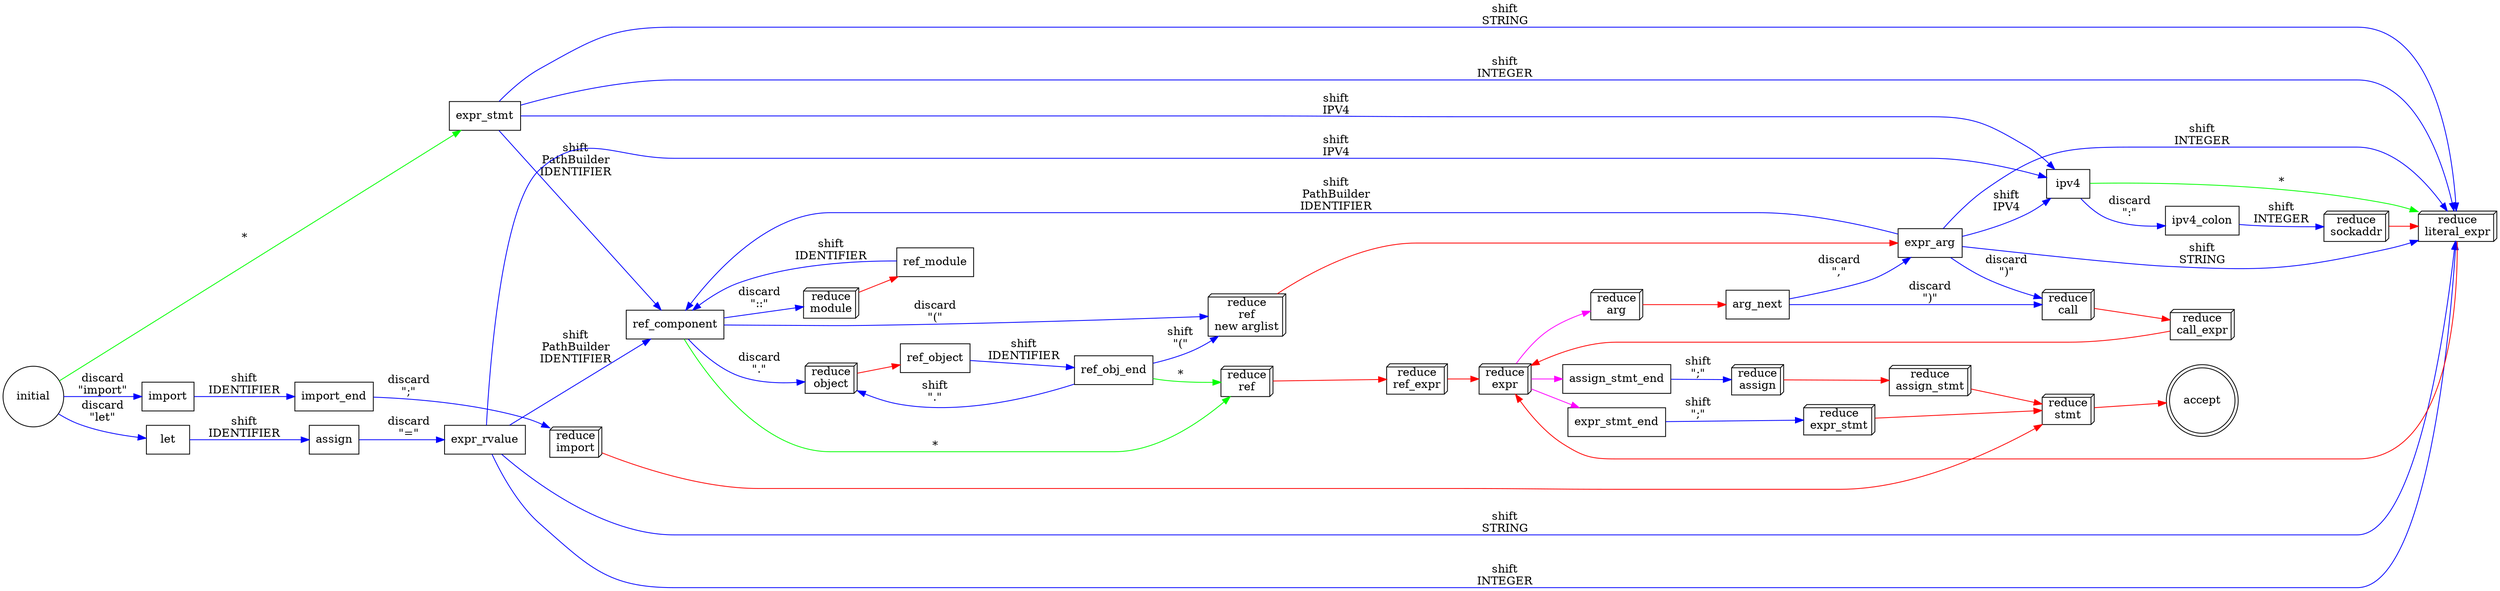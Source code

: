 digraph {
	graph [rankdir=LR]
	node [shape=rectangle]
	edge [color=blue]

	initial [shape="circle"];
	accept [shape="doublecircle"];

	initial -> import [label="discard\n\"import\""];
	initial -> let [label="discard\n\"let\""];
	initial -> expr_stmt [label="*" color=green];

	import -> import_end [label="shift\nIDENTIFIER"];
	import_end -> reduce_import [label="discard\n\";\""];

	let -> assign [label="shift\nIDENTIFIER"];

	assign -> expr_rvalue [label="discard\n\"=\""];

	reduce_import -> reduce_stmt [color=red]
	reduce_import [label="reduce\nimport" shape=box3d];

	// ref

	ref_component -> reduce_module [label="discard\n\"::\""];

	ref_component -> reduce_object [label="discard\n\".\""];
	ref_component -> reduce_ref_call [label="discard\n\"(\""];
	ref_component -> reduce_ref_naked [label="*" color=green];

	reduce_object -> ref_object [color=red]
	reduce_object [label="reduce\nobject" shape=box3d];

	reduce_ref_call -> expr_arg [color=red]
	reduce_ref_call [label="reduce\nref\nnew arglist" shape=box3d];


	reduce_module -> ref_module [color=red]
	reduce_module [label="reduce\nmodule" shape=box3d];

	ref_module -> ref_component [label="shift\nIDENTIFIER"];

	ref_object -> ref_obj_end [label="shift\nIDENTIFIER"];

	ref_obj_end -> reduce_object [label="shift\n\".\""];
	ref_obj_end -> reduce_ref_call [label="shift\n\"(\""];
	ref_obj_end -> reduce_ref_naked [label="*" color=green];

	arg_next -> expr_arg [label="discard\n\",\""];
	arg_next -> reduce_call [label="discard\n\")\""];

	expr_arg -> reduce_literal_expr [label="shift\nSTRING"];
	expr_arg -> reduce_literal_expr [label="shift\nINTEGER"];
	expr_arg -> ipv4 [label="shift\nIPV4"];
	expr_arg -> ref_component [label="shift\nPathBuilder\nIDENTIFIER"];

	expr_arg -> reduce_call [label="discard\n\")\""];

	expr_stmt -> reduce_literal_expr [label="shift\nSTRING"];
	expr_stmt -> reduce_literal_expr [label="shift\nINTEGER"];
	expr_stmt -> ipv4 [label="shift\nIPV4"];
	expr_stmt -> ref_component [label="shift\nPathBuilder\nIDENTIFIER"];

	expr_rvalue -> reduce_literal_expr [label="shift\nSTRING"];
	expr_rvalue -> reduce_literal_expr [label="shift\nINTEGER"];
	expr_rvalue -> ipv4 [label="shift\nIPV4"];
	expr_rvalue -> ref_component [label="shift\nPathBuilder\nIDENTIFIER"];

	reduce_arg -> arg_next [color=red]
	reduce_arg [label="reduce\narg" shape=box3d];

	reduce_literal_expr -> reduce_expr [color=red];
	reduce_literal_expr [label="reduce\nliteral_expr" shape=box3d];

	reduce_ref_naked -> reduce_ref_expr [color=red];
	reduce_ref_naked [label="reduce\nref" shape=box3d];

	reduce_ref_expr -> reduce_expr [color=red];
	reduce_ref_expr [label="reduce\nref_expr" shape=box3d];

	reduce_call_expr -> reduce_expr [color=red];
	reduce_call_expr [label="reduce\ncall_expr" shape=box3d];

	reduce_expr -> reduce_arg [color=magenta]
	reduce_expr -> expr_stmt_end [color=magenta]
	reduce_expr -> assign_stmt_end [color=magenta]
	reduce_expr [label="reduce\nexpr" shape=box3d];

	ipv4 -> ipv4_colon [label="discard\n\":\""];
	ipv4 -> reduce_literal_expr [label="*" color=green];

	ipv4_colon -> reduce_sockaddr [label="shift\nINTEGER"];

	reduce_sockaddr -> reduce_literal_expr [color=red]
	reduce_sockaddr [label="reduce\nsockaddr" shape=box3d];

	reduce_call -> reduce_call_expr [color=red]
	reduce_call [label="reduce\ncall" shape=box3d];

	expr_stmt_end -> reduce_expr_stmt [label="shift\n\";\""];

	assign_stmt_end -> reduce_assign [label="shift\n\";\""];

	reduce_assign -> reduce_assign_stmt [color=red]
	reduce_assign [label="reduce\nassign" shape=box3d];

	reduce_expr_stmt -> reduce_stmt [color=red]
	reduce_expr_stmt [label="reduce\nexpr_stmt" shape=box3d];

	reduce_assign_stmt -> reduce_stmt [color=red]
	reduce_assign_stmt [label="reduce\nassign_stmt" shape=box3d];

	reduce_stmt -> accept [color=red]
	reduce_stmt [label="reduce\nstmt" shape=box3d];
}
